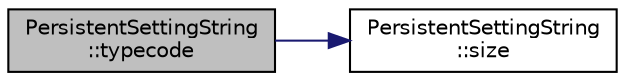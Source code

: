 digraph "PersistentSettingString::typecode"
{
  edge [fontname="Helvetica",fontsize="10",labelfontname="Helvetica",labelfontsize="10"];
  node [fontname="Helvetica",fontsize="10",shape=record];
  rankdir="LR";
  Node32 [label="PersistentSettingString\l::typecode",height=0.2,width=0.4,color="black", fillcolor="grey75", style="filled", fontcolor="black"];
  Node32 -> Node33 [color="midnightblue",fontsize="10",style="solid",fontname="Helvetica"];
  Node33 [label="PersistentSettingString\l::size",height=0.2,width=0.4,color="black", fillcolor="white", style="filled",URL="$classPersistentSettingString.html#a8c80739be93ca650efa96205664ed60a",tooltip="Get the number of bytes of EEPROM used by this setting. "];
}
